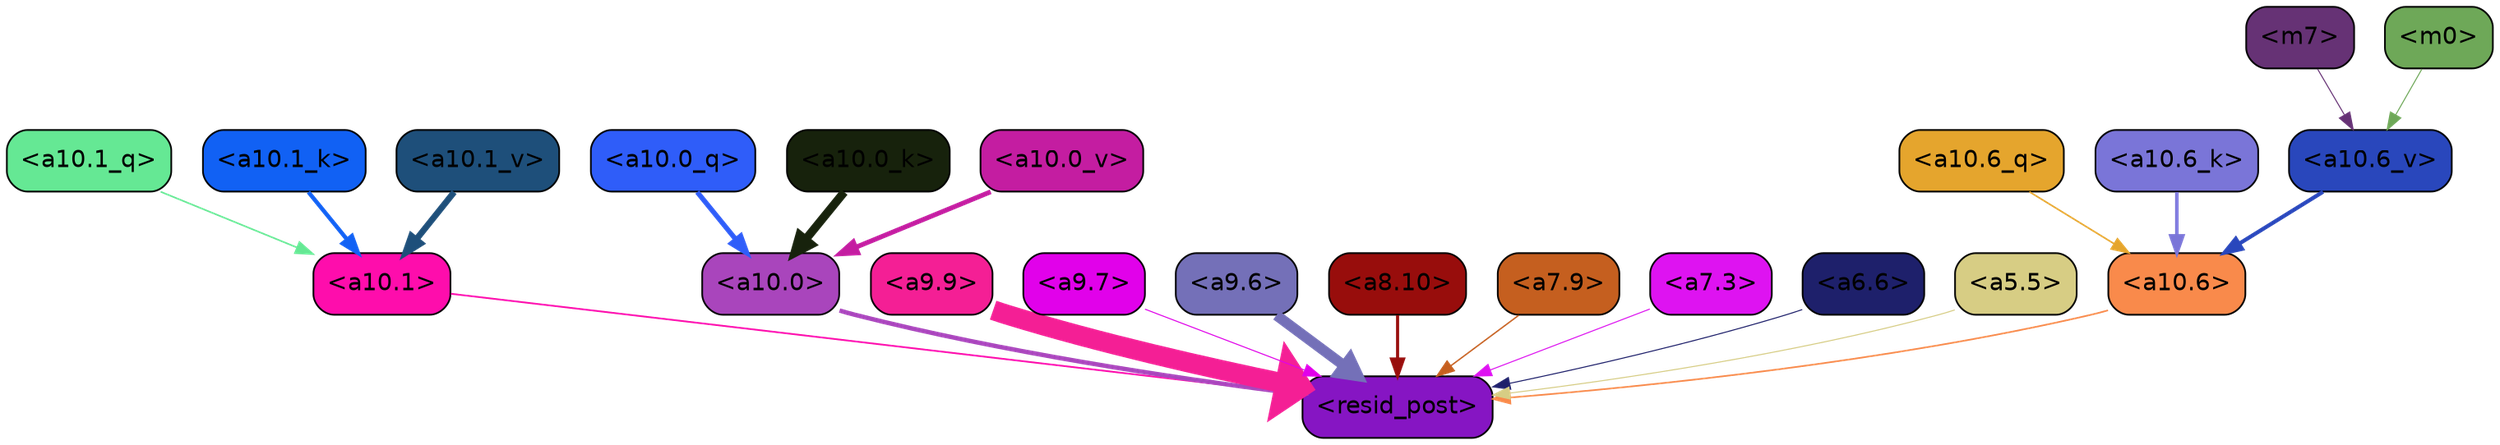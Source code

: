 strict digraph "" {
	graph [bgcolor=transparent,
		layout=dot,
		overlap=false,
		splines=true
	];
	"<a10.6>"	[color=black,
		fillcolor="#f98a4b",
		fontname=Helvetica,
		shape=box,
		style="filled, rounded"];
	"<resid_post>"	[color=black,
		fillcolor="#8615c3",
		fontname=Helvetica,
		shape=box,
		style="filled, rounded"];
	"<a10.6>" -> "<resid_post>"	[color="#f98a4b",
		penwidth=0.9498605728149414];
	"<a10.1>"	[color=black,
		fillcolor="#fe0dac",
		fontname=Helvetica,
		shape=box,
		style="filled, rounded"];
	"<a10.1>" -> "<resid_post>"	[color="#fe0dac",
		penwidth=1.0084514617919922];
	"<a10.0>"	[color=black,
		fillcolor="#a945bc",
		fontname=Helvetica,
		shape=box,
		style="filled, rounded"];
	"<a10.0>" -> "<resid_post>"	[color="#a945bc",
		penwidth=2.5814952850341797];
	"<a9.9>"	[color=black,
		fillcolor="#f41f95",
		fontname=Helvetica,
		shape=box,
		style="filled, rounded"];
	"<a9.9>" -> "<resid_post>"	[color="#f41f95",
		penwidth=11.610888481140137];
	"<a9.7>"	[color=black,
		fillcolor="#e101ea",
		fontname=Helvetica,
		shape=box,
		style="filled, rounded"];
	"<a9.7>" -> "<resid_post>"	[color="#e101ea",
		penwidth=0.6];
	"<a9.6>"	[color=black,
		fillcolor="#7470b8",
		fontname=Helvetica,
		shape=box,
		style="filled, rounded"];
	"<a9.6>" -> "<resid_post>"	[color="#7470b8",
		penwidth=6.121421813964844];
	"<a8.10>"	[color=black,
		fillcolor="#980d0c",
		fontname=Helvetica,
		shape=box,
		style="filled, rounded"];
	"<a8.10>" -> "<resid_post>"	[color="#980d0c",
		penwidth=1.7841739654541016];
	"<a7.9>"	[color=black,
		fillcolor="#c55f1f",
		fontname=Helvetica,
		shape=box,
		style="filled, rounded"];
	"<a7.9>" -> "<resid_post>"	[color="#c55f1f",
		penwidth=0.8109169006347656];
	"<a7.3>"	[color=black,
		fillcolor="#de13f1",
		fontname=Helvetica,
		shape=box,
		style="filled, rounded"];
	"<a7.3>" -> "<resid_post>"	[color="#de13f1",
		penwidth=0.6];
	"<a6.6>"	[color=black,
		fillcolor="#1e206b",
		fontname=Helvetica,
		shape=box,
		style="filled, rounded"];
	"<a6.6>" -> "<resid_post>"	[color="#1e206b",
		penwidth=0.6];
	"<a5.5>"	[color=black,
		fillcolor="#d7cd84",
		fontname=Helvetica,
		shape=box,
		style="filled, rounded"];
	"<a5.5>" -> "<resid_post>"	[color="#d7cd84",
		penwidth=0.6];
	"<a10.6_q>"	[color=black,
		fillcolor="#e5a52d",
		fontname=Helvetica,
		shape=box,
		style="filled, rounded"];
	"<a10.6_q>" -> "<a10.6>"	[color="#e5a52d",
		penwidth=0.9244728088378906];
	"<a10.1_q>"	[color=black,
		fillcolor="#65e894",
		fontname=Helvetica,
		shape=box,
		style="filled, rounded"];
	"<a10.1_q>" -> "<a10.1>"	[color="#65e894",
		penwidth=0.9268798828125];
	"<a10.0_q>"	[color=black,
		fillcolor="#2f5df9",
		fontname=Helvetica,
		shape=box,
		style="filled, rounded"];
	"<a10.0_q>" -> "<a10.0>"	[color="#2f5df9",
		penwidth=2.905670166015625];
	"<a10.6_k>"	[color=black,
		fillcolor="#7a75d8",
		fontname=Helvetica,
		shape=box,
		style="filled, rounded"];
	"<a10.6_k>" -> "<a10.6>"	[color="#7a75d8",
		penwidth=2.0319366455078125];
	"<a10.1_k>"	[color=black,
		fillcolor="#1161f4",
		fontname=Helvetica,
		shape=box,
		style="filled, rounded"];
	"<a10.1_k>" -> "<a10.1>"	[color="#1161f4",
		penwidth=2.4037628173828125];
	"<a10.0_k>"	[color=black,
		fillcolor="#17220c",
		fontname=Helvetica,
		shape=box,
		style="filled, rounded"];
	"<a10.0_k>" -> "<a10.0>"	[color="#17220c",
		penwidth=4.9319305419921875];
	"<a10.6_v>"	[color=black,
		fillcolor="#2947bc",
		fontname=Helvetica,
		shape=box,
		style="filled, rounded"];
	"<a10.6_v>" -> "<a10.6>"	[color="#2947bc",
		penwidth=2.290935516357422];
	"<a10.1_v>"	[color=black,
		fillcolor="#1e4f7a",
		fontname=Helvetica,
		shape=box,
		style="filled, rounded"];
	"<a10.1_v>" -> "<a10.1>"	[color="#1e4f7a",
		penwidth=3.6398468017578125];
	"<a10.0_v>"	[color=black,
		fillcolor="#c41da1",
		fontname=Helvetica,
		shape=box,
		style="filled, rounded"];
	"<a10.0_v>" -> "<a10.0>"	[color="#c41da1",
		penwidth=2.7666168212890625];
	"<m7>"	[color=black,
		fillcolor="#663275",
		fontname=Helvetica,
		shape=box,
		style="filled, rounded"];
	"<m7>" -> "<a10.6_v>"	[color="#663275",
		penwidth=0.6];
	"<m0>"	[color=black,
		fillcolor="#6ea858",
		fontname=Helvetica,
		shape=box,
		style="filled, rounded"];
	"<m0>" -> "<a10.6_v>"	[color="#6ea858",
		penwidth=0.6];
}
